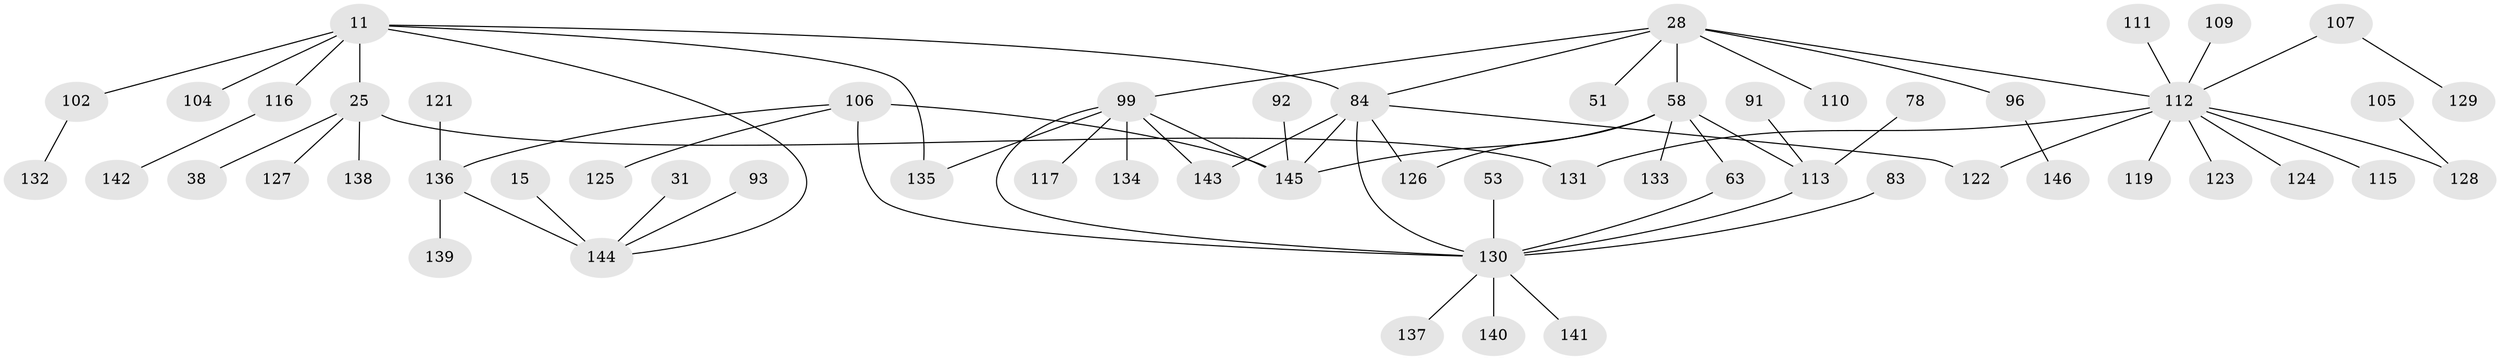 // original degree distribution, {5: 0.06164383561643835, 3: 0.22602739726027396, 6: 0.02054794520547945, 8: 0.00684931506849315, 4: 0.06164383561643835, 1: 0.3698630136986301, 2: 0.2534246575342466}
// Generated by graph-tools (version 1.1) at 2025/44/03/04/25 21:44:18]
// undirected, 58 vertices, 69 edges
graph export_dot {
graph [start="1"]
  node [color=gray90,style=filled];
  11 [super="+5"];
  15;
  25 [super="+12"];
  28 [super="+1+2+8"];
  31;
  38;
  51;
  53;
  58 [super="+33+19"];
  63;
  78;
  83;
  84 [super="+3+4"];
  91;
  92;
  93;
  96 [super="+75"];
  99 [super="+43+20+73"];
  102 [super="+27"];
  104;
  105;
  106 [super="+81+74+100"];
  107;
  109 [super="+59"];
  110 [super="+70"];
  111;
  112 [super="+67+54+66+80"];
  113 [super="+61+76+94"];
  115;
  116 [super="+86+108"];
  117;
  119;
  121;
  122 [super="+120"];
  123;
  124;
  125;
  126 [super="+24+72+118+98+101+114"];
  127;
  128 [super="+40"];
  129;
  130 [super="+13+23+29+21+9+32+87"];
  131 [super="+56"];
  132 [super="+39"];
  133;
  134;
  135;
  136 [super="+85+44+36+103"];
  137;
  138;
  139;
  140;
  141;
  142;
  143 [super="+52"];
  144 [super="+26+90"];
  145 [super="+79+97"];
  146;
  11 -- 25 [weight=2];
  11 -- 135;
  11 -- 104;
  11 -- 84 [weight=2];
  11 -- 102;
  11 -- 144;
  11 -- 116;
  15 -- 144;
  25 -- 127;
  25 -- 138;
  25 -- 38;
  25 -- 131;
  28 -- 51;
  28 -- 84 [weight=2];
  28 -- 58 [weight=2];
  28 -- 99;
  28 -- 112 [weight=2];
  28 -- 96;
  28 -- 110;
  31 -- 144;
  53 -- 130;
  58 -- 133;
  58 -- 63;
  58 -- 145;
  58 -- 126;
  58 -- 113 [weight=2];
  63 -- 130;
  78 -- 113;
  83 -- 130;
  84 -- 126;
  84 -- 130;
  84 -- 145;
  84 -- 143;
  84 -- 122;
  91 -- 113;
  92 -- 145;
  93 -- 144;
  96 -- 146;
  99 -- 134;
  99 -- 135;
  99 -- 143;
  99 -- 117;
  99 -- 130 [weight=2];
  99 -- 145 [weight=2];
  102 -- 132;
  105 -- 128;
  106 -- 145;
  106 -- 130;
  106 -- 125;
  106 -- 136;
  107 -- 129;
  107 -- 112;
  109 -- 112;
  111 -- 112;
  112 -- 123;
  112 -- 131;
  112 -- 115;
  112 -- 119;
  112 -- 124;
  112 -- 128;
  112 -- 122;
  113 -- 130 [weight=2];
  116 -- 142;
  121 -- 136;
  130 -- 141;
  130 -- 137;
  130 -- 140;
  136 -- 139;
  136 -- 144 [weight=2];
}
